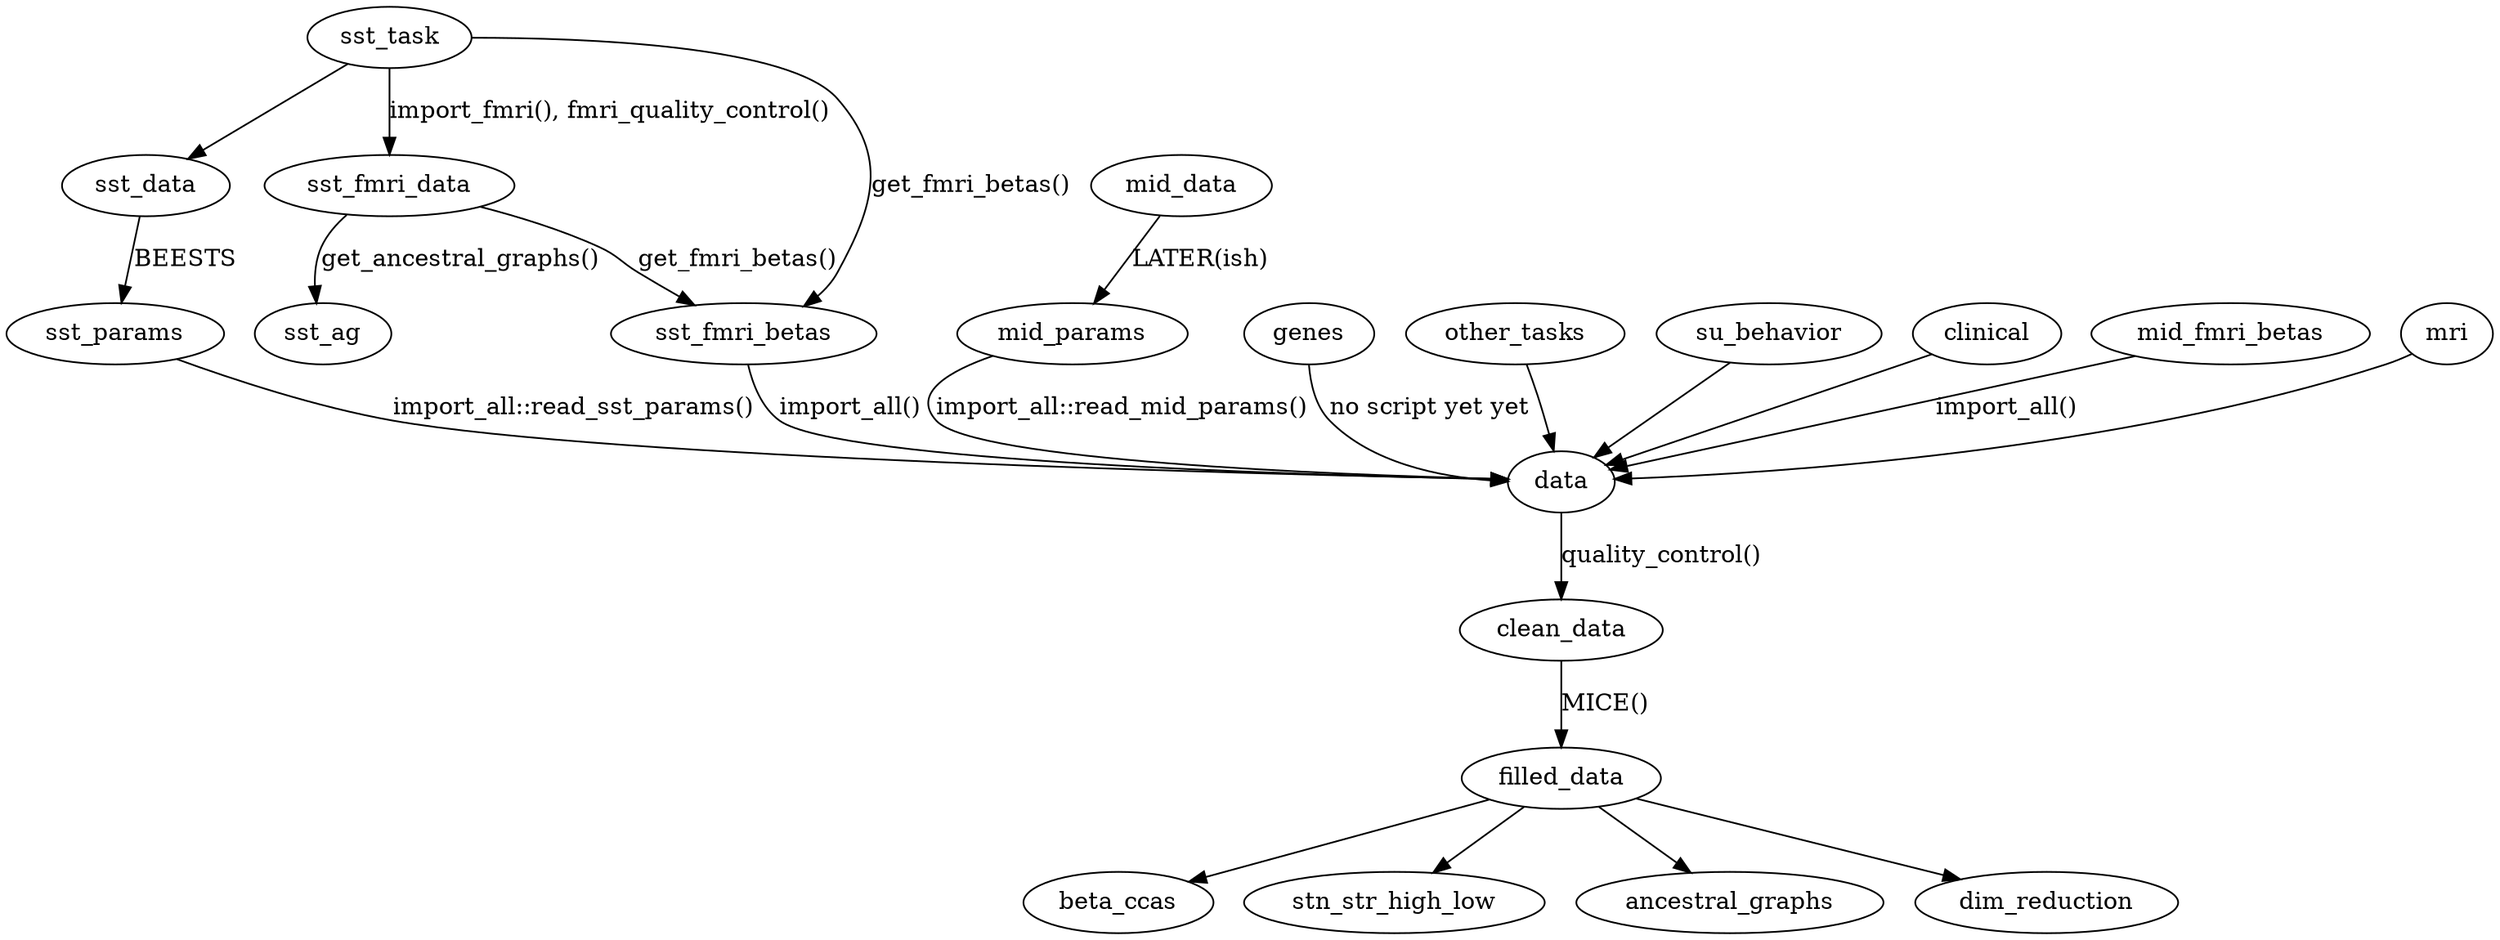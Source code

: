 digraph{
   sst_task -> sst_data
   sst_task -> sst_fmri_data [label="import_fmri(), fmri_quality_control()"]
   sst_task -> sst_fmri_betas [label="get_fmri_betas()"]

   sst_fmri_data -> sst_fmri_betas [label="get_fmri_betas()"]
   sst_fmri_data -> sst_ag [label="get_ancestral_graphs()"]

   sst_data -> sst_params [label="BEESTS"]
   mid_data -> mid_params [label="LATER(ish)"]

   genes -> data [label="no script yet yet"]

   sst_params  -> data [label="import_all::read_sst_params()"]
   mid_params  -> data [label="import_all::read_mid_params()"]

   other_tasks -> data
   su_behavior -> data
   clinical    -> data

   sst_fmri_betas -> data [label="import_all()"]
   mid_fmri_betas -> data [label="import_all()"]

   mri -> data

   data       -> clean_data  [label="quality_control()"]
   clean_data -> filled_data [label="MICE()"]

   filled_data -> beta_ccas
   filled_data -> stn_str_high_low
   filled_data -> ancestral_graphs
   filled_data -> dim_reduction

}
